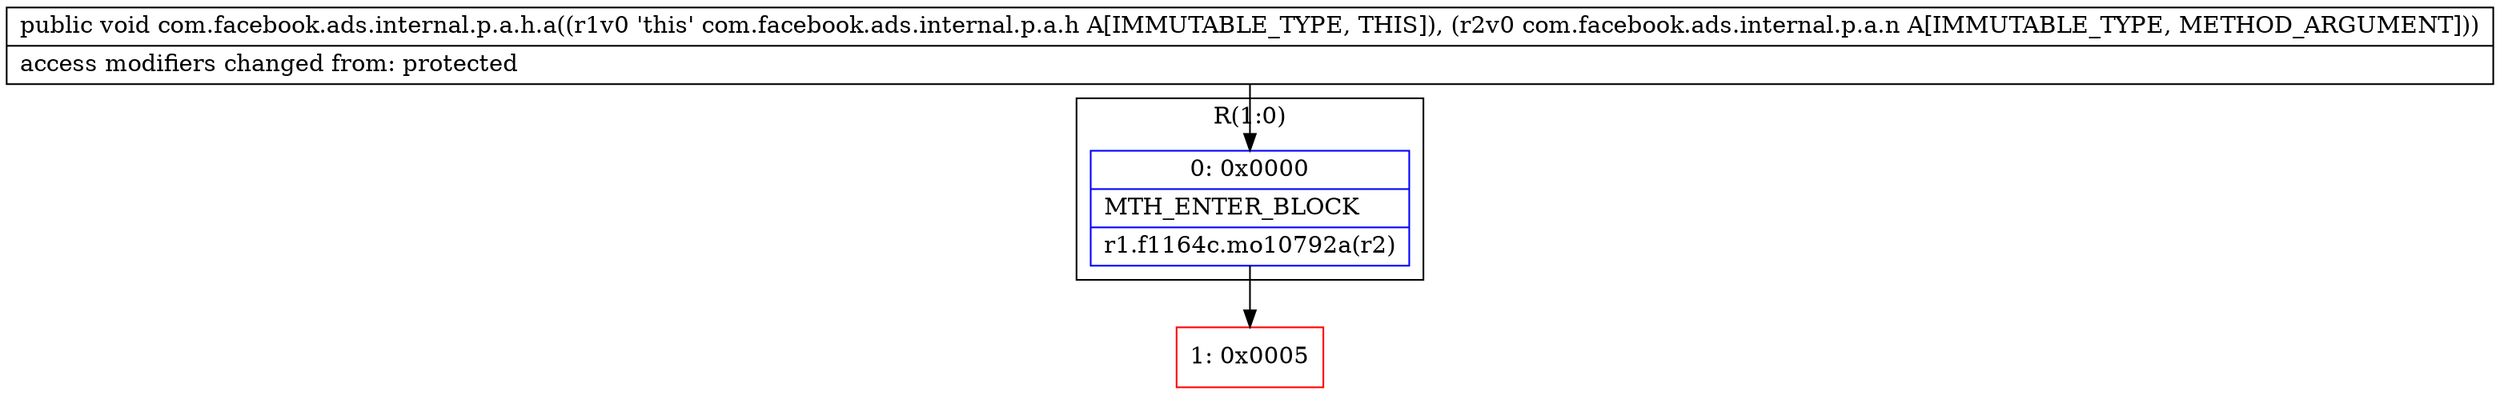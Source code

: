 digraph "CFG forcom.facebook.ads.internal.p.a.h.a(Lcom\/facebook\/ads\/internal\/p\/a\/n;)V" {
subgraph cluster_Region_620368106 {
label = "R(1:0)";
node [shape=record,color=blue];
Node_0 [shape=record,label="{0\:\ 0x0000|MTH_ENTER_BLOCK\l|r1.f1164c.mo10792a(r2)\l}"];
}
Node_1 [shape=record,color=red,label="{1\:\ 0x0005}"];
MethodNode[shape=record,label="{public void com.facebook.ads.internal.p.a.h.a((r1v0 'this' com.facebook.ads.internal.p.a.h A[IMMUTABLE_TYPE, THIS]), (r2v0 com.facebook.ads.internal.p.a.n A[IMMUTABLE_TYPE, METHOD_ARGUMENT]))  | access modifiers changed from: protected\l}"];
MethodNode -> Node_0;
Node_0 -> Node_1;
}

